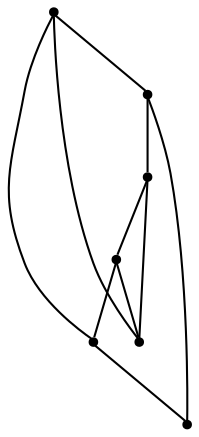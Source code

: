 graph {
  node [shape=point,comment="{\"directed\":false,\"doi\":\"10.1007/978-3-319-27261-0_25\",\"figure\":\"1 (2)\"}"]

  v0 [pos="781.9328942589557,331.51437070810437"]
  v1 [pos="873.6985957100496,400.3327282210801"]
  v2 [pos="873.6985957100496,515.0371973417227"]
  v3 [pos="690.1683215022757,515.0371973417227"]
  v4 [pos="781.9328942589557,446.218839828747"]
  v5 [pos="690.1683215022758,400.3327282210802"]
  v6 [pos="781.9328942589557,400.3327282210801"]

  v3 -- v4 [id="-2",pos="690.1683215022757,515.0371973417227 781.9328942589557,446.218839828747 781.9328942589557,446.218839828747 781.9328942589557,446.218839828747"]
  v3 -- v5 [id="-3",pos="690.1683215022757,515.0371973417227 690.1683215022758,400.3327282210802 690.1683215022758,400.3327282210802 690.1683215022758,400.3327282210802"]
  v5 -- v6 [id="-4",pos="690.1683215022758,400.3327282210802 781.9328942589557,400.3327282210801 781.9328942589557,400.3327282210801 781.9328942589557,400.3327282210801"]
  v6 -- v1 [id="-5",pos="781.9328942589557,400.3327282210801 873.6985957100496,400.3327282210801 873.6985957100496,400.3327282210801 873.6985957100496,400.3327282210801"]
  v5 -- v0 [id="-6",pos="690.1683215022758,400.3327282210802 781.9328942589557,331.51437070810437 781.9328942589557,331.51437070810437 781.9328942589557,331.51437070810437"]
  v0 -- v4 [id="-7",pos="781.9328942589557,331.51437070810437 774.2858306321278,342.9828146095598 774.2858306321278,342.9828146095598 774.2858306321278,342.9828146095598 766.6388146966134,354.45119492337665 751.3488524843171,377.392056953686 751.3488524843171,396.51152447410067 751.3488524843171,415.6310237883346 766.6388146966134,430.9249318085408 774.2858306321278,438.5718858186439 781.9328942589557,446.218839828747 781.9328942589557,446.218839828747 781.9328942589557,446.218839828747"]
  v2 -- v3 [id="-8",pos="873.6985957100496,515.0371973417227 690.1683215022757,515.0371973417227 690.1683215022757,515.0371973417227 690.1683215022757,515.0371973417227"]
  v1 -- v2 [id="-9",pos="873.6985957100496,400.3327282210801 873.6985957100496,515.0371973417227 873.6985957100496,515.0371973417227 873.6985957100496,515.0371973417227"]
  v4 -- v2 [id="-10",pos="781.9328942589557,446.218839828747 873.6985957100496,515.0371973417227 873.6985957100496,515.0371973417227 873.6985957100496,515.0371973417227"]
  v0 -- v1 [id="-11",pos="781.9328942589557,331.51437070810437 873.6985957100496,400.3327282210801 873.6985957100496,400.3327282210801 873.6985957100496,400.3327282210801"]
}